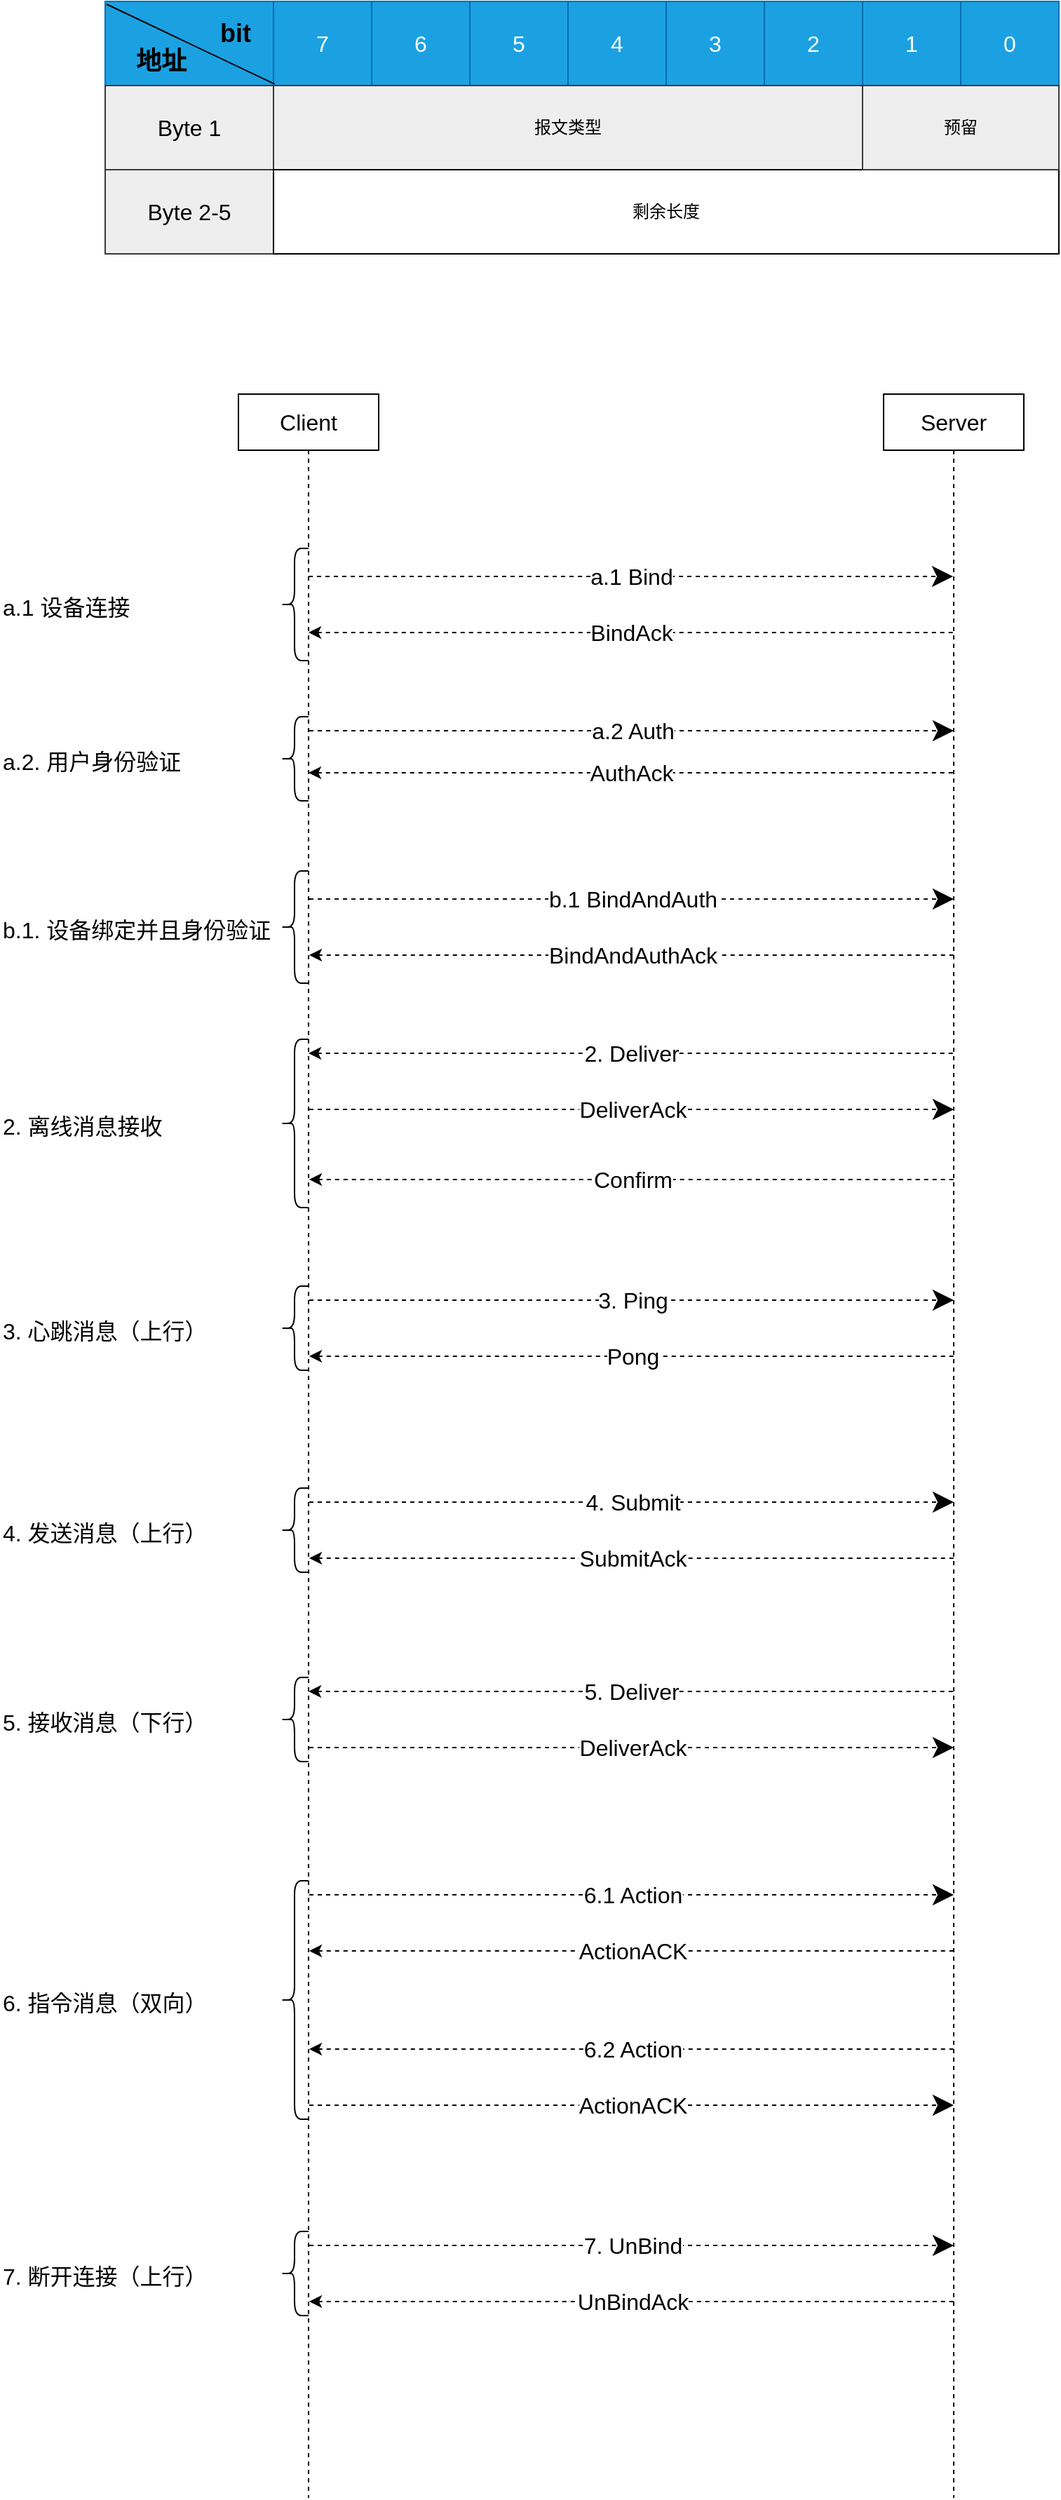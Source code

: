 <mxfile version="12.2.2" type="device" pages="1"><diagram name="Page-1" id="fc2ac565-0d4e-3f0d-88b0-a54af1634ed7"><mxGraphModel dx="932" dy="605" grid="1" gridSize="10" guides="1" tooltips="1" connect="1" arrows="1" fold="1" page="1" pageScale="1.5" pageWidth="1169" pageHeight="827" background="#ffffff" math="0" shadow="0"><root><mxCell id="0" style=";html=1;"/><mxCell id="1" style=";html=1;" parent="0"/><mxCell id="DHrP3YTJkZnaPgoh-vkH-101" value="" style="rounded=0;whiteSpace=wrap;html=1;fillColor=#1ba1e2;strokeColor=#006EAF;fontColor=#ffffff;" parent="1" vertex="1"><mxGeometry x="300" y="90" width="120" height="60" as="geometry"/></mxCell><mxCell id="DHrP3YTJkZnaPgoh-vkH-102" value="7" style="rounded=0;whiteSpace=wrap;html=1;fontSize=16;fillColor=#1ba1e2;strokeColor=#006EAF;fontColor=#ffffff;" parent="1" vertex="1"><mxGeometry x="420" y="90" width="70" height="60" as="geometry"/></mxCell><mxCell id="DHrP3YTJkZnaPgoh-vkH-104" value="6" style="rounded=0;whiteSpace=wrap;html=1;fontSize=16;fillColor=#1ba1e2;strokeColor=#006EAF;fontColor=#ffffff;" parent="1" vertex="1"><mxGeometry x="490" y="90" width="70" height="60" as="geometry"/></mxCell><mxCell id="DHrP3YTJkZnaPgoh-vkH-105" value="5" style="rounded=0;whiteSpace=wrap;html=1;fontSize=16;fillColor=#1ba1e2;strokeColor=#006EAF;fontColor=#ffffff;" parent="1" vertex="1"><mxGeometry x="560" y="90" width="70" height="60" as="geometry"/></mxCell><mxCell id="DHrP3YTJkZnaPgoh-vkH-106" value="4" style="rounded=0;whiteSpace=wrap;html=1;fontSize=16;fillColor=#1ba1e2;strokeColor=#006EAF;fontColor=#ffffff;" parent="1" vertex="1"><mxGeometry x="630" y="90" width="70" height="60" as="geometry"/></mxCell><mxCell id="DHrP3YTJkZnaPgoh-vkH-107" value="3" style="rounded=0;whiteSpace=wrap;html=1;fontSize=16;fillColor=#1ba1e2;strokeColor=#006EAF;fontColor=#ffffff;" parent="1" vertex="1"><mxGeometry x="700" y="90" width="70" height="60" as="geometry"/></mxCell><mxCell id="DHrP3YTJkZnaPgoh-vkH-108" value="2" style="rounded=0;whiteSpace=wrap;html=1;fontSize=16;fillColor=#1ba1e2;strokeColor=#006EAF;fontColor=#ffffff;" parent="1" vertex="1"><mxGeometry x="770" y="90" width="70" height="60" as="geometry"/></mxCell><mxCell id="DHrP3YTJkZnaPgoh-vkH-109" value="1" style="rounded=0;whiteSpace=wrap;html=1;fontSize=16;fillColor=#1ba1e2;strokeColor=#006EAF;fontColor=#ffffff;" parent="1" vertex="1"><mxGeometry x="840" y="90" width="70" height="60" as="geometry"/></mxCell><mxCell id="DHrP3YTJkZnaPgoh-vkH-110" value="0" style="rounded=0;whiteSpace=wrap;html=1;fontSize=16;fillColor=#1ba1e2;strokeColor=#006EAF;fontColor=#ffffff;" parent="1" vertex="1"><mxGeometry x="910" y="90" width="70" height="60" as="geometry"/></mxCell><mxCell id="DHrP3YTJkZnaPgoh-vkH-111" value="Byte 1" style="rounded=0;whiteSpace=wrap;html=1;fontSize=16;fillColor=#eeeeee;strokeColor=#36393d;" parent="1" vertex="1"><mxGeometry x="300" y="150" width="120" height="60" as="geometry"/></mxCell><mxCell id="DHrP3YTJkZnaPgoh-vkH-112" value="报文类型" style="rounded=0;whiteSpace=wrap;html=1;fillColor=#eeeeee;strokeColor=#36393d;" parent="1" vertex="1"><mxGeometry x="420" y="150" width="420" height="60" as="geometry"/></mxCell><mxCell id="DHrP3YTJkZnaPgoh-vkH-120" value="Byte 2-5" style="rounded=0;whiteSpace=wrap;html=1;fontSize=16;fillColor=#eeeeee;strokeColor=#36393d;" parent="1" vertex="1"><mxGeometry x="300" y="210" width="120" height="60" as="geometry"/></mxCell><mxCell id="DHrP3YTJkZnaPgoh-vkH-138" value="" style="endArrow=none;html=1;exitX=0.002;exitY=-0.017;exitDx=0;exitDy=0;exitPerimeter=0;" parent="1" source="DHrP3YTJkZnaPgoh-vkH-112" edge="1"><mxGeometry width="50" height="50" relative="1" as="geometry"><mxPoint x="300" y="340" as="sourcePoint"/><mxPoint x="301" y="92" as="targetPoint"/></mxGeometry></mxCell><mxCell id="DHrP3YTJkZnaPgoh-vkH-139" value="bit" style="text;html=1;resizable=0;points=[];autosize=1;align=left;verticalAlign=top;spacingTop=-4;fontSize=18;fontStyle=1" parent="1" vertex="1"><mxGeometry x="380" y="100" width="30" height="20" as="geometry"/></mxCell><mxCell id="DHrP3YTJkZnaPgoh-vkH-140" value="地址" style="text;html=1;resizable=0;points=[];autosize=1;align=left;verticalAlign=top;spacingTop=-4;fontSize=18;fontStyle=1" parent="1" vertex="1"><mxGeometry x="320" y="120" width="40" height="20" as="geometry"/></mxCell><mxCell id="DHrP3YTJkZnaPgoh-vkH-141" value="剩余长度" style="rounded=0;whiteSpace=wrap;html=1;" parent="1" vertex="1"><mxGeometry x="420" y="210" width="560" height="60" as="geometry"/></mxCell><mxCell id="DHrP3YTJkZnaPgoh-vkH-177" value="预留" style="rounded=0;whiteSpace=wrap;html=1;fillColor=#eeeeee;strokeColor=#36393d;glass=0;comic=0;" parent="1" vertex="1"><mxGeometry x="840" y="150" width="140" height="60" as="geometry"/></mxCell><mxCell id="DHrP3YTJkZnaPgoh-vkH-142" value="Client" style="shape=umlLifeline;perimeter=lifelinePerimeter;whiteSpace=wrap;html=1;container=1;collapsible=0;recursiveResize=0;outlineConnect=0;fontSize=16;" parent="1" vertex="1"><mxGeometry x="395" y="370" width="100" height="1500" as="geometry"/></mxCell><mxCell id="DHrP3YTJkZnaPgoh-vkH-144" value="a.1 Bind" style="endArrow=classic;endSize=12;dashed=1;html=1;fontSize=16;endFill=1;" parent="DHrP3YTJkZnaPgoh-vkH-142" target="DHrP3YTJkZnaPgoh-vkH-143" edge="1"><mxGeometry width="160" relative="1" as="geometry"><mxPoint x="50" y="130" as="sourcePoint"/><mxPoint x="210" y="130" as="targetPoint"/></mxGeometry></mxCell><mxCell id="DHrP3YTJkZnaPgoh-vkH-161" value="" style="shape=curlyBracket;whiteSpace=wrap;html=1;rounded=1;fontSize=16;" parent="DHrP3YTJkZnaPgoh-vkH-142" vertex="1"><mxGeometry x="30" y="110" width="20" height="80" as="geometry"/></mxCell><mxCell id="DHrP3YTJkZnaPgoh-vkH-168" value="" style="shape=curlyBracket;whiteSpace=wrap;html=1;rounded=1;fontSize=16;" parent="DHrP3YTJkZnaPgoh-vkH-142" vertex="1"><mxGeometry x="30" y="340" width="20" height="80" as="geometry"/></mxCell><mxCell id="DHrP3YTJkZnaPgoh-vkH-143" value="Server" style="shape=umlLifeline;perimeter=lifelinePerimeter;whiteSpace=wrap;html=1;container=1;collapsible=0;recursiveResize=0;outlineConnect=0;fontSize=16;comic=0;glass=0;shadow=0;" parent="1" vertex="1"><mxGeometry x="855" y="370" width="100" height="1500" as="geometry"/></mxCell><mxCell id="DHrP3YTJkZnaPgoh-vkH-146" value="BindAck" style="endArrow=none;endSize=12;dashed=1;html=1;fontSize=16;endFill=0;startArrow=classic;startFill=1;" parent="1" edge="1"><mxGeometry width="160" relative="1" as="geometry"><mxPoint x="445" y="540" as="sourcePoint"/><mxPoint x="904.5" y="540" as="targetPoint"/></mxGeometry></mxCell><mxCell id="DHrP3YTJkZnaPgoh-vkH-147" value="a.2 Auth" style="endArrow=classic;endSize=12;dashed=1;html=1;fontSize=16;endFill=1;" parent="1" edge="1"><mxGeometry width="160" relative="1" as="geometry"><mxPoint x="445.5" y="610" as="sourcePoint"/><mxPoint x="905" y="610" as="targetPoint"/></mxGeometry></mxCell><mxCell id="DHrP3YTJkZnaPgoh-vkH-148" value="AuthAck" style="endArrow=none;endSize=12;dashed=1;html=1;fontSize=16;endFill=0;startArrow=classic;startFill=1;" parent="1" edge="1"><mxGeometry width="160" relative="1" as="geometry"><mxPoint x="445" y="640" as="sourcePoint"/><mxPoint x="904.5" y="640" as="targetPoint"/></mxGeometry></mxCell><mxCell id="DHrP3YTJkZnaPgoh-vkH-149" value="2. Deliver" style="endArrow=none;endSize=12;dashed=1;html=1;fontSize=16;endFill=0;startArrow=classic;startFill=1;" parent="1" edge="1"><mxGeometry width="160" relative="1" as="geometry"><mxPoint x="445" y="840" as="sourcePoint"/><mxPoint x="904.5" y="840" as="targetPoint"/></mxGeometry></mxCell><mxCell id="DHrP3YTJkZnaPgoh-vkH-151" value="DeliverAck" style="endArrow=classic;endSize=12;dashed=1;html=1;fontSize=16;endFill=1;" parent="1" edge="1"><mxGeometry width="160" relative="1" as="geometry"><mxPoint x="445.5" y="880" as="sourcePoint"/><mxPoint x="905" y="880" as="targetPoint"/></mxGeometry></mxCell><mxCell id="DHrP3YTJkZnaPgoh-vkH-152" value="Confirm" style="endArrow=none;endSize=12;dashed=1;html=1;fontSize=16;endFill=0;startArrow=classic;startFill=1;" parent="1" edge="1"><mxGeometry width="160" relative="1" as="geometry"><mxPoint x="445.5" y="930" as="sourcePoint"/><mxPoint x="905" y="930" as="targetPoint"/></mxGeometry></mxCell><mxCell id="DHrP3YTJkZnaPgoh-vkH-153" value="4. Submit" style="endArrow=classic;endSize=12;dashed=1;html=1;fontSize=16;endFill=1;" parent="1" edge="1"><mxGeometry width="160" relative="1" as="geometry"><mxPoint x="445.5" y="1160" as="sourcePoint"/><mxPoint x="905" y="1160" as="targetPoint"/></mxGeometry></mxCell><mxCell id="DHrP3YTJkZnaPgoh-vkH-154" value="SubmitAck" style="endArrow=none;endSize=12;dashed=1;html=1;fontSize=16;endFill=0;startArrow=classic;startFill=1;" parent="1" edge="1"><mxGeometry width="160" relative="1" as="geometry"><mxPoint x="445.5" y="1200" as="sourcePoint"/><mxPoint x="905" y="1200" as="targetPoint"/></mxGeometry></mxCell><mxCell id="DHrP3YTJkZnaPgoh-vkH-155" value="5. Deliver" style="endArrow=none;endSize=12;dashed=1;html=1;fontSize=16;endFill=0;startArrow=classic;startFill=1;" parent="1" edge="1"><mxGeometry width="160" relative="1" as="geometry"><mxPoint x="445" y="1295" as="sourcePoint"/><mxPoint x="904.5" y="1295" as="targetPoint"/></mxGeometry></mxCell><mxCell id="DHrP3YTJkZnaPgoh-vkH-156" value="DeliverAck" style="endArrow=classic;endSize=12;dashed=1;html=1;fontSize=16;endFill=1;" parent="1" edge="1"><mxGeometry width="160" relative="1" as="geometry"><mxPoint x="445.5" y="1335" as="sourcePoint"/><mxPoint x="905" y="1335" as="targetPoint"/></mxGeometry></mxCell><mxCell id="DHrP3YTJkZnaPgoh-vkH-157" value="7. UnBind" style="endArrow=classic;endSize=12;dashed=1;html=1;fontSize=16;endFill=1;" parent="1" edge="1"><mxGeometry width="160" relative="1" as="geometry"><mxPoint x="445.5" y="1690" as="sourcePoint"/><mxPoint x="905" y="1690" as="targetPoint"/></mxGeometry></mxCell><mxCell id="DHrP3YTJkZnaPgoh-vkH-158" value="UnBindAck" style="endArrow=none;endSize=12;dashed=1;html=1;fontSize=16;endFill=0;startArrow=classic;startFill=1;" parent="1" edge="1"><mxGeometry width="160" relative="1" as="geometry"><mxPoint x="445.5" y="1730" as="sourcePoint"/><mxPoint x="905" y="1730" as="targetPoint"/></mxGeometry></mxCell><mxCell id="DHrP3YTJkZnaPgoh-vkH-159" value="a.1 设备连接" style="text;html=1;resizable=0;points=[];autosize=1;align=left;verticalAlign=top;spacingTop=-4;fontSize=16;" parent="1" vertex="1"><mxGeometry x="225" y="510" width="110" height="20" as="geometry"/></mxCell><mxCell id="DHrP3YTJkZnaPgoh-vkH-162" value="" style="shape=curlyBracket;whiteSpace=wrap;html=1;rounded=1;fontSize=16;" parent="1" vertex="1"><mxGeometry x="425" y="600" width="20" height="60" as="geometry"/></mxCell><mxCell id="DHrP3YTJkZnaPgoh-vkH-163" value="a.2. 用户身份验证" style="text;html=1;resizable=0;points=[];autosize=1;align=left;verticalAlign=top;spacingTop=-4;fontSize=16;" parent="1" vertex="1"><mxGeometry x="225" y="620" width="140" height="20" as="geometry"/></mxCell><mxCell id="DHrP3YTJkZnaPgoh-vkH-166" value="" style="shape=curlyBracket;whiteSpace=wrap;html=1;rounded=1;fontSize=16;" parent="1" vertex="1"><mxGeometry x="425" y="1150" width="20" height="60" as="geometry"/></mxCell><mxCell id="DHrP3YTJkZnaPgoh-vkH-167" value="2. 离线消息接收" style="text;html=1;resizable=0;points=[];autosize=1;align=left;verticalAlign=top;spacingTop=-4;fontSize=16;" parent="1" vertex="1"><mxGeometry x="225" y="880" width="130" height="20" as="geometry"/></mxCell><mxCell id="DHrP3YTJkZnaPgoh-vkH-169" value="" style="shape=curlyBracket;whiteSpace=wrap;html=1;rounded=1;fontSize=16;" parent="1" vertex="1"><mxGeometry x="425" y="1680" width="20" height="60" as="geometry"/></mxCell><mxCell id="DHrP3YTJkZnaPgoh-vkH-170" value="4. 发送消息（上行）" style="text;html=1;resizable=0;points=[];autosize=1;align=left;verticalAlign=top;spacingTop=-4;fontSize=16;" parent="1" vertex="1"><mxGeometry x="225" y="1170" width="160" height="20" as="geometry"/></mxCell><mxCell id="DHrP3YTJkZnaPgoh-vkH-171" value="5. 接收消息（下行）" style="text;html=1;resizable=0;points=[];autosize=1;align=left;verticalAlign=top;spacingTop=-4;fontSize=16;" parent="1" vertex="1"><mxGeometry x="225" y="1305" width="160" height="20" as="geometry"/></mxCell><mxCell id="DHrP3YTJkZnaPgoh-vkH-172" value="" style="shape=curlyBracket;whiteSpace=wrap;html=1;rounded=1;fontSize=16;" parent="1" vertex="1"><mxGeometry x="425" y="1285" width="20" height="60" as="geometry"/></mxCell><mxCell id="DHrP3YTJkZnaPgoh-vkH-173" value="7. 断开连接（上行）" style="text;html=1;resizable=0;points=[];autosize=1;align=left;verticalAlign=top;spacingTop=-4;fontSize=16;" parent="1" vertex="1"><mxGeometry x="225" y="1700" width="160" height="20" as="geometry"/></mxCell><mxCell id="zZxaFbj3IIUnoKt5MCXE-1" value="b.1 BindAndAuth" style="endArrow=classic;endSize=12;dashed=1;html=1;fontSize=16;endFill=1;" parent="1" edge="1"><mxGeometry width="160" relative="1" as="geometry"><mxPoint x="445.5" y="730" as="sourcePoint"/><mxPoint x="905" y="730" as="targetPoint"/></mxGeometry></mxCell><mxCell id="zZxaFbj3IIUnoKt5MCXE-2" value="BindAndAuthAck" style="endArrow=none;endSize=12;dashed=1;html=1;fontSize=16;endFill=0;startArrow=classic;startFill=1;" parent="1" edge="1"><mxGeometry width="160" relative="1" as="geometry"><mxPoint x="445.5" y="770" as="sourcePoint"/><mxPoint x="905" y="770" as="targetPoint"/></mxGeometry></mxCell><mxCell id="zZxaFbj3IIUnoKt5MCXE-4" value="b.1. 设备绑定并且身份验证" style="text;html=1;resizable=0;points=[];autosize=1;align=left;verticalAlign=top;spacingTop=-4;fontSize=16;" parent="1" vertex="1"><mxGeometry x="225" y="740" width="210" height="20" as="geometry"/></mxCell><mxCell id="zZxaFbj3IIUnoKt5MCXE-5" value="" style="shape=curlyBracket;whiteSpace=wrap;html=1;rounded=1;fontSize=16;" parent="1" vertex="1"><mxGeometry x="425" y="830" width="20" height="120" as="geometry"/></mxCell><mxCell id="2h1yVrSMpqOSATMExpKf-1" value="6.1 Action" style="endArrow=classic;endSize=12;dashed=1;html=1;fontSize=16;endFill=1;" parent="1" edge="1"><mxGeometry width="160" relative="1" as="geometry"><mxPoint x="445.5" y="1440" as="sourcePoint"/><mxPoint x="905" y="1440" as="targetPoint"/></mxGeometry></mxCell><mxCell id="2h1yVrSMpqOSATMExpKf-2" value="ActionACK" style="endArrow=none;endSize=12;dashed=1;html=1;fontSize=16;endFill=0;startArrow=classic;startFill=1;" parent="1" edge="1"><mxGeometry width="160" relative="1" as="geometry"><mxPoint x="445.5" y="1480" as="sourcePoint"/><mxPoint x="905" y="1480" as="targetPoint"/></mxGeometry></mxCell><mxCell id="2h1yVrSMpqOSATMExpKf-3" value="" style="shape=curlyBracket;whiteSpace=wrap;html=1;rounded=1;fontSize=16;" parent="1" vertex="1"><mxGeometry x="425" y="1430" width="20" height="170" as="geometry"/></mxCell><mxCell id="2h1yVrSMpqOSATMExpKf-4" value="6. 指令消息（双向）" style="text;html=1;resizable=0;points=[];autosize=1;align=left;verticalAlign=top;spacingTop=-4;fontSize=16;" parent="1" vertex="1"><mxGeometry x="225" y="1505" width="160" height="20" as="geometry"/></mxCell><mxCell id="2h1yVrSMpqOSATMExpKf-9" value="6.2 Action" style="endArrow=none;endSize=12;dashed=1;html=1;fontSize=16;endFill=0;startArrow=classic;startFill=1;" parent="1" edge="1"><mxGeometry width="160" relative="1" as="geometry"><mxPoint x="445.5" y="1550" as="sourcePoint"/><mxPoint x="905" y="1550" as="targetPoint"/></mxGeometry></mxCell><mxCell id="2h1yVrSMpqOSATMExpKf-10" value="ActionACK" style="endArrow=classic;endSize=12;dashed=1;html=1;fontSize=16;endFill=1;startArrow=none;startFill=0;" parent="1" edge="1"><mxGeometry width="160" relative="1" as="geometry"><mxPoint x="445.5" y="1590" as="sourcePoint"/><mxPoint x="905" y="1590" as="targetPoint"/></mxGeometry></mxCell><mxCell id="2h1yVrSMpqOSATMExpKf-11" value="3. Ping" style="endArrow=classic;endSize=12;dashed=1;html=1;fontSize=16;endFill=1;" parent="1" edge="1"><mxGeometry width="160" relative="1" as="geometry"><mxPoint x="445.5" y="1016" as="sourcePoint"/><mxPoint x="905" y="1016" as="targetPoint"/></mxGeometry></mxCell><mxCell id="2h1yVrSMpqOSATMExpKf-12" value="Pong" style="endArrow=none;endSize=12;dashed=1;html=1;fontSize=16;endFill=0;startArrow=classic;startFill=1;" parent="1" edge="1"><mxGeometry width="160" relative="1" as="geometry"><mxPoint x="445.5" y="1056" as="sourcePoint"/><mxPoint x="905" y="1056" as="targetPoint"/></mxGeometry></mxCell><mxCell id="2h1yVrSMpqOSATMExpKf-13" value="" style="shape=curlyBracket;whiteSpace=wrap;html=1;rounded=1;fontSize=16;" parent="1" vertex="1"><mxGeometry x="425" y="1006" width="20" height="60" as="geometry"/></mxCell><mxCell id="2h1yVrSMpqOSATMExpKf-14" value="3. 心跳消息（上行）" style="text;html=1;resizable=0;points=[];autosize=1;align=left;verticalAlign=top;spacingTop=-4;fontSize=16;" parent="1" vertex="1"><mxGeometry x="225" y="1026" width="160" height="20" as="geometry"/></mxCell></root></mxGraphModel></diagram></mxfile>
